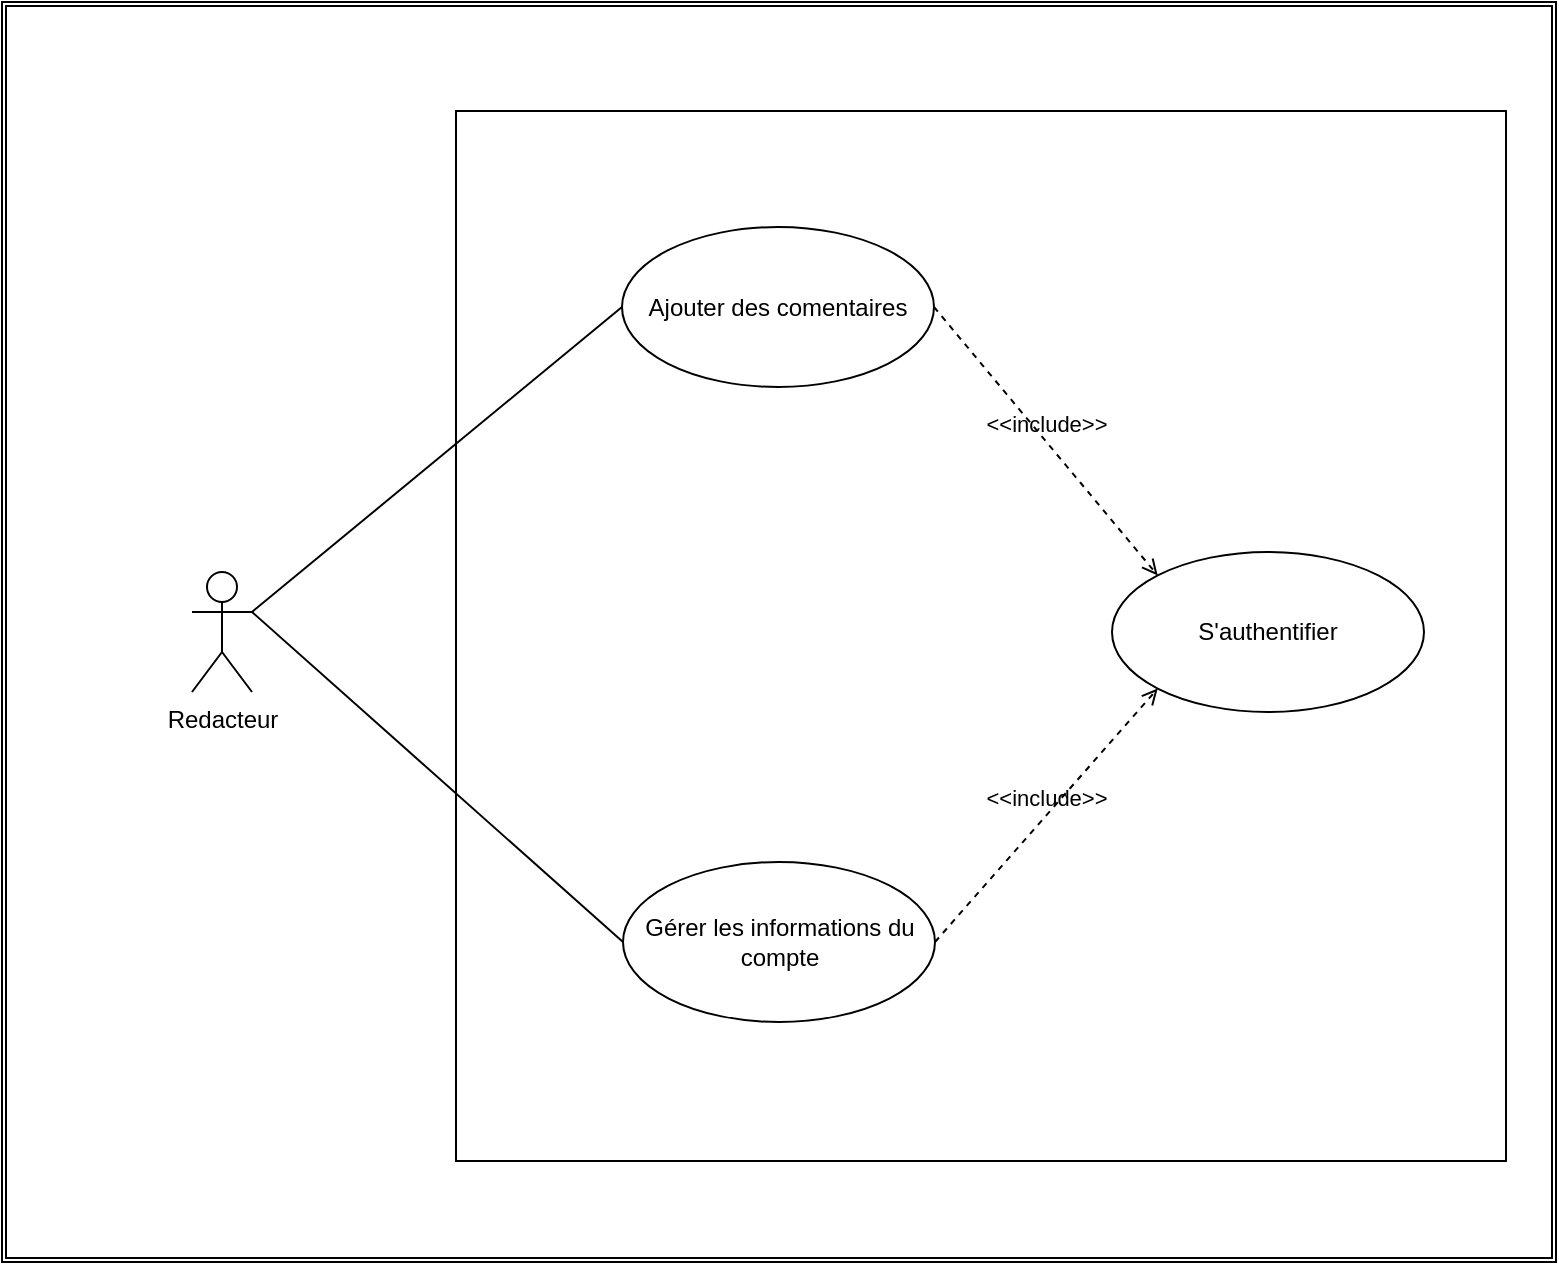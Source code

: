 <mxfile version="11.0.2" type="google"><diagram id="KJZbq85PzpVqhelJEGkx" name="Page-1"><mxGraphModel dx="1422" dy="796" grid="1" gridSize="10" guides="1" tooltips="1" connect="1" arrows="1" fold="1" page="1" pageScale="1" pageWidth="827" pageHeight="1169" math="0" shadow="0"><root><mxCell id="0"/><mxCell id="1" parent="0"/><mxCell id="8mLGjayXxqXYyRwmohMC-1" value="" style="shape=ext;double=1;rounded=0;whiteSpace=wrap;html=1;fillColor=#FFFFFF;" vertex="1" parent="1"><mxGeometry x="35" y="200" width="777" height="630" as="geometry"/></mxCell><mxCell id="8mLGjayXxqXYyRwmohMC-2" value="Redacteur" style="shape=umlActor;verticalLabelPosition=bottom;labelBackgroundColor=#ffffff;verticalAlign=top;html=1;outlineConnect=0;" vertex="1" parent="1"><mxGeometry x="130" y="485" width="30" height="60" as="geometry"/></mxCell><mxCell id="8mLGjayXxqXYyRwmohMC-3" value="" style="whiteSpace=wrap;html=1;aspect=fixed;fillColor=#FFFFFF;" vertex="1" parent="1"><mxGeometry x="262" y="254.5" width="525" height="525" as="geometry"/></mxCell><mxCell id="8mLGjayXxqXYyRwmohMC-4" value="Ajouter des comentaires" style="ellipse;whiteSpace=wrap;html=1;fillColor=#FFFFFF;" vertex="1" parent="1"><mxGeometry x="345" y="312.5" width="156" height="80" as="geometry"/></mxCell><mxCell id="8mLGjayXxqXYyRwmohMC-5" value="Gérer les informations du compte" style="ellipse;whiteSpace=wrap;html=1;fillColor=#FFFFFF;" vertex="1" parent="1"><mxGeometry x="345.5" y="630" width="156" height="80" as="geometry"/></mxCell><mxCell id="8mLGjayXxqXYyRwmohMC-7" value="" style="endArrow=none;html=1;exitX=1;exitY=0.333;exitDx=0;exitDy=0;exitPerimeter=0;entryX=0;entryY=0.5;entryDx=0;entryDy=0;" edge="1" parent="1" source="8mLGjayXxqXYyRwmohMC-2" target="8mLGjayXxqXYyRwmohMC-4"><mxGeometry width="50" height="50" relative="1" as="geometry"><mxPoint x="-180" y="560" as="sourcePoint"/><mxPoint x="-130" y="510" as="targetPoint"/></mxGeometry></mxCell><mxCell id="8mLGjayXxqXYyRwmohMC-8" value="" style="endArrow=none;html=1;exitX=1;exitY=0.333;exitDx=0;exitDy=0;exitPerimeter=0;entryX=0;entryY=0.5;entryDx=0;entryDy=0;" edge="1" parent="1" source="8mLGjayXxqXYyRwmohMC-2" target="8mLGjayXxqXYyRwmohMC-5"><mxGeometry width="50" height="50" relative="1" as="geometry"><mxPoint x="170" y="515" as="sourcePoint"/><mxPoint x="475" y="363" as="targetPoint"/></mxGeometry></mxCell><mxCell id="8mLGjayXxqXYyRwmohMC-10" value="S'authentifier" style="ellipse;whiteSpace=wrap;html=1;fillColor=#FFFFFF;" vertex="1" parent="1"><mxGeometry x="590" y="475" width="156" height="80" as="geometry"/></mxCell><mxCell id="8mLGjayXxqXYyRwmohMC-11" value="&amp;lt;&amp;lt;include&amp;gt;&amp;gt;" style="edgeStyle=none;html=1;endArrow=open;verticalAlign=bottom;dashed=1;labelBackgroundColor=none;entryX=0;entryY=0;entryDx=0;entryDy=0;exitX=1;exitY=0.5;exitDx=0;exitDy=0;" edge="1" parent="1" source="8mLGjayXxqXYyRwmohMC-4" target="8mLGjayXxqXYyRwmohMC-10"><mxGeometry width="160" relative="1" as="geometry"><mxPoint x="520" y="380" as="sourcePoint"/><mxPoint x="260" y="290" as="targetPoint"/></mxGeometry></mxCell><mxCell id="8mLGjayXxqXYyRwmohMC-12" value="&amp;lt;&amp;lt;include&amp;gt;&amp;gt;" style="edgeStyle=none;html=1;endArrow=open;verticalAlign=bottom;dashed=1;labelBackgroundColor=none;exitX=1;exitY=0.5;exitDx=0;exitDy=0;entryX=0;entryY=1;entryDx=0;entryDy=0;" edge="1" parent="1" source="8mLGjayXxqXYyRwmohMC-5" target="8mLGjayXxqXYyRwmohMC-10"><mxGeometry width="160" relative="1" as="geometry"><mxPoint x="496" y="517" as="sourcePoint"/><mxPoint x="600" y="525" as="targetPoint"/></mxGeometry></mxCell></root></mxGraphModel></diagram></mxfile>